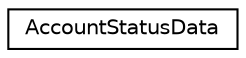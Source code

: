 digraph "Graphical Class Hierarchy"
{
  edge [fontname="Helvetica",fontsize="10",labelfontname="Helvetica",labelfontsize="10"];
  node [fontname="Helvetica",fontsize="10",shape=record];
  rankdir="LR";
  Node0 [label="AccountStatusData",height=0.2,width=0.4,color="black", fillcolor="white", style="filled",URL="$struct_account_status_data.html"];
}
